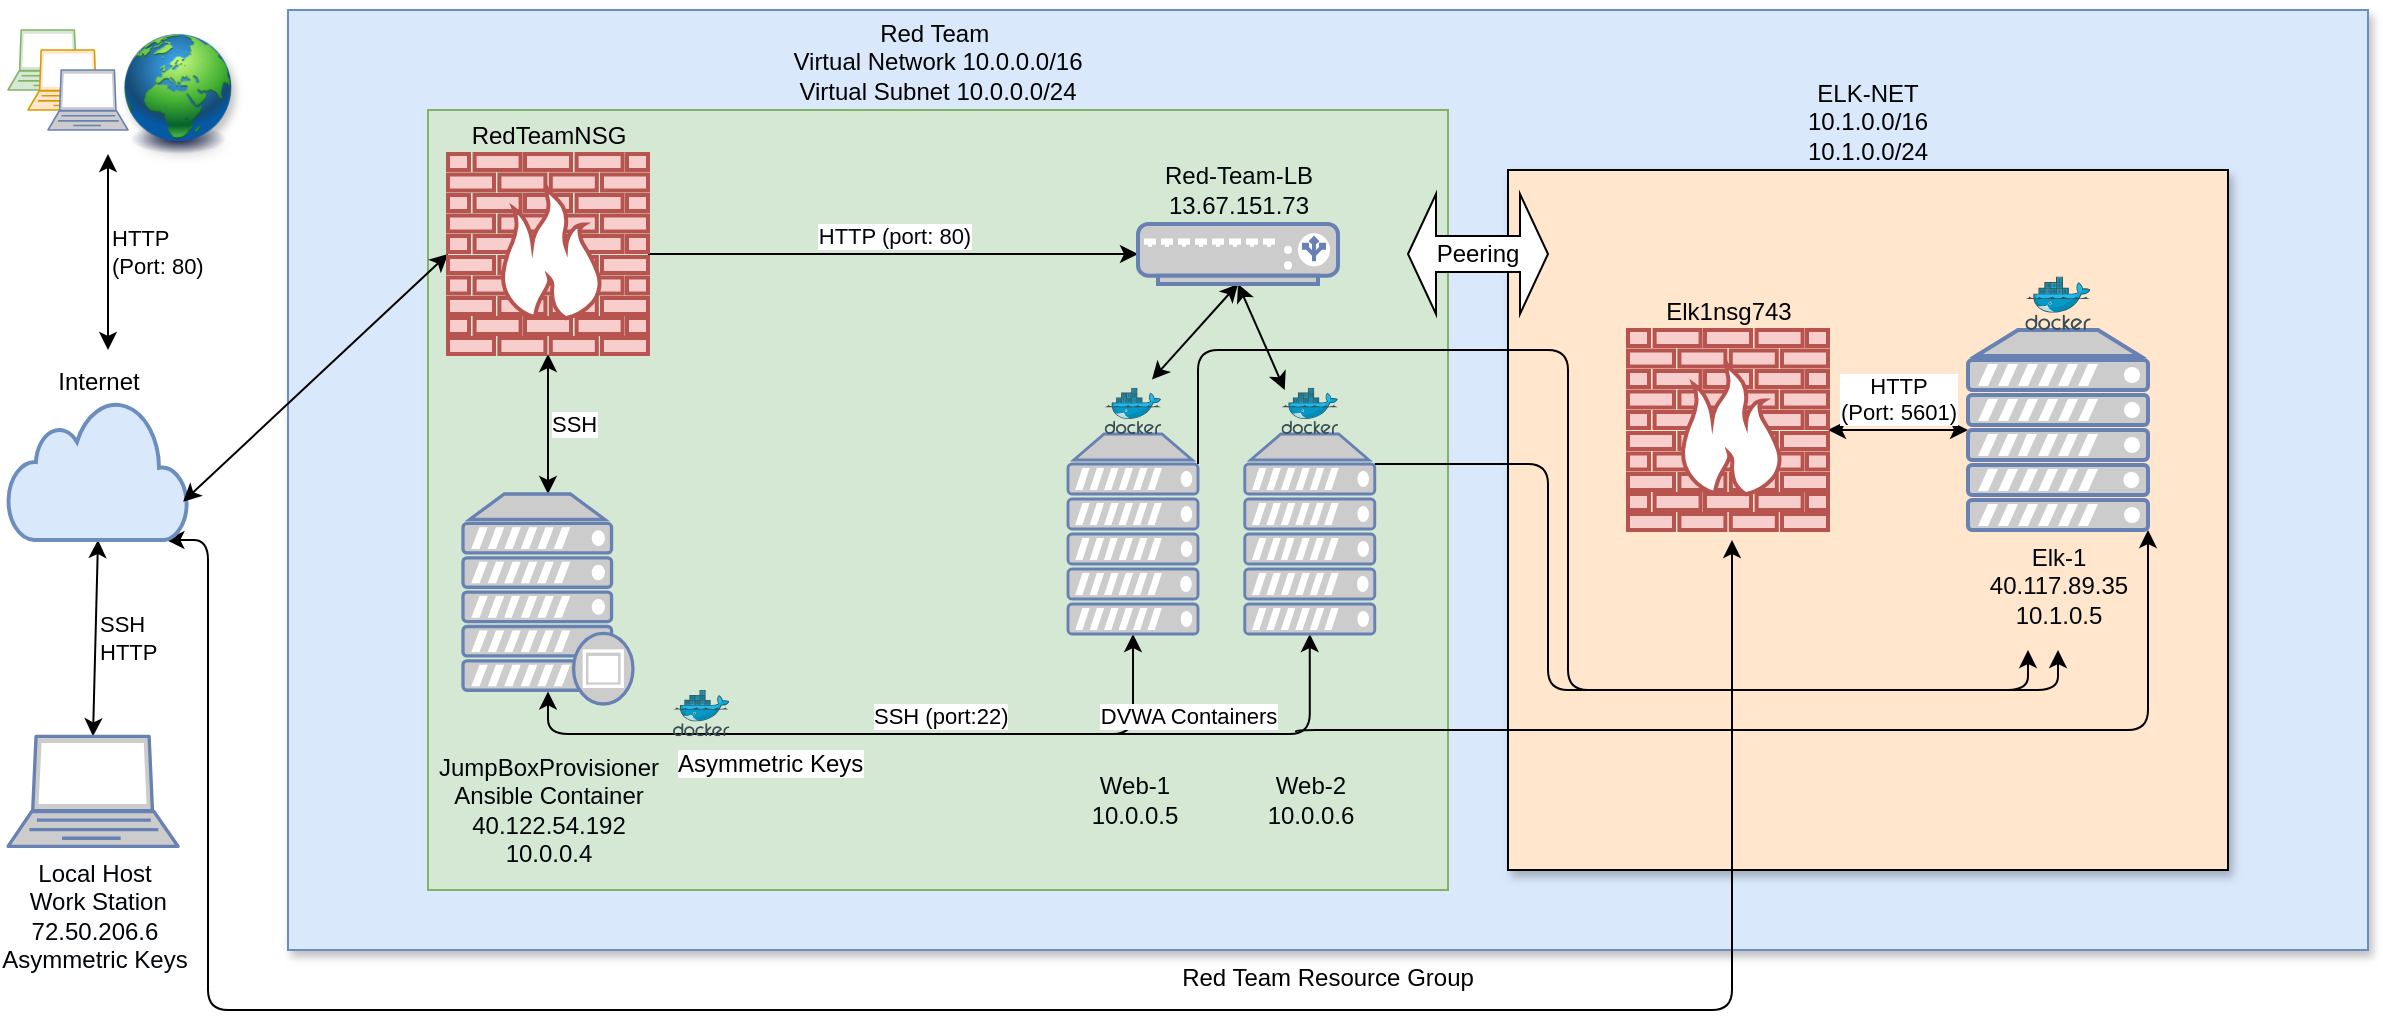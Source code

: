 <mxfile version="15.8.7" type="device"><diagram id="ApPIg2c3kvrVUTf4TlJz" name="Page-1"><mxGraphModel dx="1038" dy="649" grid="1" gridSize="10" guides="1" tooltips="1" connect="1" arrows="1" fold="1" page="1" pageScale="1" pageWidth="1100" pageHeight="850" background="none" math="0" shadow="0"><root><mxCell id="0"/><mxCell id="1" parent="0"/><mxCell id="uVWojDNvpEMS0ZrWF4b3-4" value="Red Team Resource Group" style="whiteSpace=wrap;html=1;rounded=0;shadow=1;sketch=0;labelPosition=center;verticalLabelPosition=bottom;align=center;verticalAlign=top;fillColor=#dae8fc;strokeColor=#6c8ebf;" parent="1" vertex="1"><mxGeometry x="150" width="1040" height="470" as="geometry"/></mxCell><mxCell id="fGrc5O_6_y3FrPWAHsS3-18" value="" style="whiteSpace=wrap;html=1;shadow=0;fontColor=#00050A;" parent="1" vertex="1"><mxGeometry x="760" y="80" width="360" height="350" as="geometry"/></mxCell><mxCell id="fGrc5O_6_y3FrPWAHsS3-19" value="ELK-NET&lt;br&gt;10.1.0.0/16&lt;br&gt;10.1.0.0/24" style="whiteSpace=wrap;html=1;shadow=1;fillColor=#ffe6cc;strokeColor=#00050A;labelPosition=center;verticalLabelPosition=top;align=center;verticalAlign=bottom;" parent="1" vertex="1"><mxGeometry x="760" y="80" width="360" height="350" as="geometry"/></mxCell><mxCell id="uVWojDNvpEMS0ZrWF4b3-1" value="Red Team&amp;nbsp;&lt;br&gt;Virtual Network 10.0.0.0/16&lt;br&gt;Virtual Subnet 10.0.0.0/24" style="whiteSpace=wrap;html=1;labelPosition=center;verticalLabelPosition=top;align=center;verticalAlign=bottom;shadow=0;fillColor=#d5e8d4;strokeColor=#82b366;" parent="1" vertex="1"><mxGeometry x="220" y="50" width="510" height="390" as="geometry"/></mxCell><mxCell id="ps57R8650KnDgbFRzMMH-2" value="SSH&lt;br&gt;HTTP" style="edgeStyle=none;orthogonalLoop=1;jettySize=auto;html=1;exitX=0.5;exitY=1;exitDx=0;exitDy=0;exitPerimeter=0;entryX=0.5;entryY=0;entryDx=0;entryDy=0;entryPerimeter=0;endArrow=classic;endFill=1;startArrow=classic;startFill=1;labelPosition=right;verticalLabelPosition=middle;align=left;verticalAlign=middle;rounded=0;" parent="1" source="TmyyrU-dxLYqUeWSwyUv-1" target="ps57R8650KnDgbFRzMMH-1" edge="1"><mxGeometry relative="1" as="geometry"/></mxCell><mxCell id="fGrc5O_6_y3FrPWAHsS3-4" style="edgeStyle=orthogonalEdgeStyle;rounded=1;orthogonalLoop=1;jettySize=auto;html=1;exitX=0.88;exitY=1;exitDx=0;exitDy=0;exitPerimeter=0;startArrow=classic;startFill=1;" parent="1" source="TmyyrU-dxLYqUeWSwyUv-1" edge="1"><mxGeometry relative="1" as="geometry"><mxPoint x="872" y="265" as="targetPoint"/><Array as="points"><mxPoint x="110" y="265"/><mxPoint x="110" y="500"/><mxPoint x="872" y="500"/></Array></mxGeometry></mxCell><mxCell id="TmyyrU-dxLYqUeWSwyUv-1" value="Internet" style="html=1;outlineConnect=0;fillColor=#dae8fc;strokeColor=#6c8ebf;gradientDirection=north;strokeWidth=2;shape=mxgraph.networks.cloud;labelPosition=center;verticalLabelPosition=top;align=center;verticalAlign=bottom;rounded=0;" parent="1" vertex="1"><mxGeometry x="10" y="195" width="90" height="70" as="geometry"/></mxCell><mxCell id="ps57R8650KnDgbFRzMMH-1" value="&lt;font color=&quot;#00050a&quot;&gt;Local Host&lt;br&gt;&amp;nbsp;Work Station&lt;br&gt;72.50.206.6&lt;br&gt;Asymmetric Keys&lt;br&gt;&lt;/font&gt;" style="fontColor=#0066CC;verticalAlign=top;verticalLabelPosition=bottom;labelPosition=center;align=center;html=1;outlineConnect=0;fillColor=#CCCCCC;strokeColor=#6881B3;gradientColor=none;gradientDirection=north;strokeWidth=2;shape=mxgraph.networks.laptop;rounded=0;" parent="1" vertex="1"><mxGeometry x="10" y="363.16" width="85" height="55" as="geometry"/></mxCell><mxCell id="TkxQe7KrbYc8o9rx5i_f-4" style="edgeStyle=none;orthogonalLoop=1;jettySize=auto;html=1;exitX=0;exitY=0.5;exitDx=0;exitDy=0;exitPerimeter=0;entryX=0.973;entryY=0.726;entryDx=0;entryDy=0;entryPerimeter=0;startArrow=classic;startFill=1;rounded=0;" parent="1" source="TkxQe7KrbYc8o9rx5i_f-1" target="TmyyrU-dxLYqUeWSwyUv-1" edge="1"><mxGeometry relative="1" as="geometry"/></mxCell><mxCell id="TkxQe7KrbYc8o9rx5i_f-5" value="SSH" style="edgeStyle=none;orthogonalLoop=1;jettySize=auto;html=1;exitX=0.5;exitY=1;exitDx=0;exitDy=0;exitPerimeter=0;startArrow=classic;startFill=1;labelPosition=right;verticalLabelPosition=middle;align=left;verticalAlign=middle;rounded=0;shadow=0;" parent="1" source="TkxQe7KrbYc8o9rx5i_f-1" target="TkxQe7KrbYc8o9rx5i_f-2" edge="1"><mxGeometry relative="1" as="geometry"/></mxCell><mxCell id="yeg4ZdeW9WbSFai2sxz5-2" value="HTTP (port: 80)" style="edgeStyle=none;orthogonalLoop=1;jettySize=auto;html=1;exitX=1;exitY=0.5;exitDx=0;exitDy=0;exitPerimeter=0;entryX=0;entryY=0.5;entryDx=0;entryDy=0;entryPerimeter=0;fontColor=#00050A;labelPosition=center;verticalLabelPosition=top;align=center;verticalAlign=bottom;rounded=0;shadow=0;" parent="1" source="TkxQe7KrbYc8o9rx5i_f-1" target="TkxQe7KrbYc8o9rx5i_f-6" edge="1"><mxGeometry relative="1" as="geometry"/></mxCell><mxCell id="TkxQe7KrbYc8o9rx5i_f-1" value="RedTeamNSG" style="verticalAlign=bottom;verticalLabelPosition=top;labelPosition=center;align=center;html=1;outlineConnect=0;fillColor=#f8cecc;strokeColor=#b85450;gradientDirection=north;strokeWidth=2;shape=mxgraph.networks.firewall;rounded=0;shadow=0;" parent="1" vertex="1"><mxGeometry x="230" y="72" width="100" height="100" as="geometry"/></mxCell><mxCell id="TkxQe7KrbYc8o9rx5i_f-13" value="SSH (port:22)" style="edgeStyle=orthogonalEdgeStyle;orthogonalLoop=1;jettySize=auto;html=1;exitX=0.5;exitY=0.94;exitDx=0;exitDy=0;exitPerimeter=0;startArrow=classic;startFill=1;labelPosition=center;verticalLabelPosition=top;align=left;verticalAlign=bottom;rounded=1;shadow=0;" parent="1" source="TkxQe7KrbYc8o9rx5i_f-2" target="yeg4ZdeW9WbSFai2sxz5-1" edge="1"><mxGeometry relative="1" as="geometry"><mxPoint x="492.5" y="302" as="targetPoint"/><Array as="points"><mxPoint x="300" y="362"/><mxPoint x="510" y="362"/></Array></mxGeometry></mxCell><mxCell id="Okm5zrEaZm1bFSEiwPeu-9" style="edgeStyle=none;rounded=0;orthogonalLoop=1;jettySize=auto;html=1;exitX=0.5;exitY=1;exitDx=0;exitDy=0;exitPerimeter=0;entryX=0.836;entryY=-0.174;entryDx=0;entryDy=0;entryPerimeter=0;startArrow=classic;startFill=1;" parent="1" source="TkxQe7KrbYc8o9rx5i_f-6" target="Okm5zrEaZm1bFSEiwPeu-1" edge="1"><mxGeometry relative="1" as="geometry"/></mxCell><mxCell id="Okm5zrEaZm1bFSEiwPeu-10" style="edgeStyle=none;rounded=0;orthogonalLoop=1;jettySize=auto;html=1;exitX=0.5;exitY=1;exitDx=0;exitDy=0;exitPerimeter=0;entryX=0.057;entryY=0.05;entryDx=0;entryDy=0;entryPerimeter=0;startArrow=classic;startFill=1;" parent="1" source="TkxQe7KrbYc8o9rx5i_f-6" target="Okm5zrEaZm1bFSEiwPeu-4" edge="1"><mxGeometry relative="1" as="geometry"/></mxCell><mxCell id="TkxQe7KrbYc8o9rx5i_f-6" value="Red-Team-LB&lt;br&gt;13.67.151.73" style="fontColor=#00050A;verticalAlign=bottom;verticalLabelPosition=top;labelPosition=center;align=center;html=1;outlineConnect=0;fillColor=#CCCCCC;strokeColor=#6881B3;gradientColor=none;gradientDirection=north;strokeWidth=2;shape=mxgraph.networks.load_balancer;rounded=0;shadow=0;" parent="1" vertex="1"><mxGeometry x="575" y="107" width="100" height="30" as="geometry"/></mxCell><mxCell id="BHPaWH2gCHQH_YONuZwL-1" value="DVWA Containers" style="edgeStyle=orthogonalEdgeStyle;orthogonalLoop=1;jettySize=auto;html=1;exitX=0.5;exitY=1;exitDx=0;exitDy=0;exitPerimeter=0;startArrow=classic;startFill=1;endArrow=none;endFill=0;labelPosition=center;verticalLabelPosition=top;align=center;verticalAlign=bottom;rounded=1;shadow=0;" parent="1" source="TkxQe7KrbYc8o9rx5i_f-7" edge="1"><mxGeometry relative="1" as="geometry"><mxPoint x="490" y="362" as="targetPoint"/><Array as="points"><mxPoint x="661" y="362"/></Array></mxGeometry></mxCell><mxCell id="fGrc5O_6_y3FrPWAHsS3-16" style="edgeStyle=orthogonalEdgeStyle;rounded=1;orthogonalLoop=1;jettySize=auto;html=1;exitX=1;exitY=0.15;exitDx=0;exitDy=0;exitPerimeter=0;fontColor=#00050A;startArrow=none;startFill=0;endArrow=classic;endFill=1;" parent="1" source="TkxQe7KrbYc8o9rx5i_f-7" edge="1"><mxGeometry relative="1" as="geometry"><mxPoint x="1035" y="320" as="targetPoint"/><Array as="points"><mxPoint x="780" y="227"/><mxPoint x="780" y="340"/><mxPoint x="1035" y="340"/></Array></mxGeometry></mxCell><mxCell id="TkxQe7KrbYc8o9rx5i_f-7" value="&lt;font color=&quot;#00050a&quot;&gt;Web-2&lt;br&gt;10.0.0.6&lt;br&gt;&lt;/font&gt;" style="fontColor=#0066CC;verticalAlign=bottom;verticalLabelPosition=bottom;labelPosition=center;align=center;html=1;outlineConnect=0;fillColor=#CCCCCC;strokeColor=#6881B3;gradientColor=none;gradientDirection=north;strokeWidth=2;shape=mxgraph.networks.server;rounded=0;shadow=0;" parent="1" vertex="1"><mxGeometry x="628.38" y="212" width="65" height="100" as="geometry"/></mxCell><mxCell id="TkxQe7KrbYc8o9rx5i_f-2" value="JumpBoxProvisioner&lt;br&gt;Ansible Container&lt;br&gt;40.122.54.192&lt;br&gt;10.0.0.4" style="fontColor=#00050A;verticalAlign=middle;verticalLabelPosition=bottom;labelPosition=center;align=center;html=1;outlineConnect=0;fillColor=#CCCCCC;strokeColor=#6881B3;gradientColor=none;gradientDirection=north;strokeWidth=2;shape=mxgraph.networks.proxy_server;rounded=0;shadow=0;" parent="1" vertex="1"><mxGeometry x="237.5" y="242" width="85" height="105" as="geometry"/></mxCell><mxCell id="fGrc5O_6_y3FrPWAHsS3-17" style="edgeStyle=orthogonalEdgeStyle;rounded=1;orthogonalLoop=1;jettySize=auto;html=1;exitX=1;exitY=0.15;exitDx=0;exitDy=0;exitPerimeter=0;fontColor=#00050A;startArrow=none;startFill=0;endArrow=classic;endFill=1;sketch=0;" parent="1" source="yeg4ZdeW9WbSFai2sxz5-1" edge="1"><mxGeometry relative="1" as="geometry"><mxPoint x="1020" y="320" as="targetPoint"/><Array as="points"><mxPoint x="605" y="170"/><mxPoint x="790" y="170"/><mxPoint x="790" y="340"/><mxPoint x="1020" y="340"/></Array></mxGeometry></mxCell><mxCell id="yeg4ZdeW9WbSFai2sxz5-1" value="&lt;font color=&quot;#00050a&quot;&gt;Web-1&lt;br&gt;10.0.0.5&lt;br&gt;&lt;/font&gt;" style="fontColor=#0066CC;verticalAlign=bottom;verticalLabelPosition=bottom;labelPosition=center;align=center;html=1;outlineConnect=0;fillColor=#CCCCCC;strokeColor=#6881B3;gradientColor=none;gradientDirection=north;strokeWidth=2;shape=mxgraph.networks.server;rounded=0;shadow=0;" parent="1" vertex="1"><mxGeometry x="540" y="212" width="65" height="100" as="geometry"/></mxCell><mxCell id="Okm5zrEaZm1bFSEiwPeu-1" value="" style="sketch=0;aspect=fixed;html=1;points=[];align=center;image;fontSize=12;image=img/lib/mscae/Docker.svg;" parent="1" vertex="1"><mxGeometry x="558.38" y="188.84" width="28.24" height="23.16" as="geometry"/></mxCell><mxCell id="Okm5zrEaZm1bFSEiwPeu-3" value="" style="edgeStyle=none;orthogonalLoop=1;jettySize=auto;html=1;exitX=0.5;exitY=0;exitDx=0;exitDy=0;exitPerimeter=0;startArrow=classic;startFill=1;rounded=0;shadow=0;endArrow=none;" parent="1" source="yeg4ZdeW9WbSFai2sxz5-1" target="Okm5zrEaZm1bFSEiwPeu-1" edge="1"><mxGeometry relative="1" as="geometry"><mxPoint x="512.5" y="212" as="sourcePoint"/><mxPoint x="568.75" y="137" as="targetPoint"/></mxGeometry></mxCell><mxCell id="Okm5zrEaZm1bFSEiwPeu-4" value="" style="sketch=0;aspect=fixed;html=1;points=[];align=center;image;fontSize=12;image=img/lib/mscae/Docker.svg;" parent="1" vertex="1"><mxGeometry x="646.76" y="188.84" width="28.24" height="23.16" as="geometry"/></mxCell><mxCell id="Okm5zrEaZm1bFSEiwPeu-5" value="" style="edgeStyle=none;orthogonalLoop=1;jettySize=auto;html=1;exitX=0.5;exitY=0;exitDx=0;exitDy=0;exitPerimeter=0;startArrow=classic;startFill=1;rounded=0;shadow=0;endArrow=none;" parent="1" source="TkxQe7KrbYc8o9rx5i_f-7" target="Okm5zrEaZm1bFSEiwPeu-4" edge="1"><mxGeometry relative="1" as="geometry"><mxPoint x="642.5" y="212" as="sourcePoint"/><mxPoint x="590.417" y="137" as="targetPoint"/></mxGeometry></mxCell><mxCell id="Okm5zrEaZm1bFSEiwPeu-11" value="Asymmetric Keys" style="sketch=0;aspect=fixed;html=1;points=[];align=left;image;fontSize=12;image=img/lib/mscae/Docker.svg;" parent="1" vertex="1"><mxGeometry x="342.5" y="340" width="28.24" height="23.16" as="geometry"/></mxCell><mxCell id="Okm5zrEaZm1bFSEiwPeu-16" value="HTTP&lt;br&gt;(Port: 80)" style="edgeStyle=none;rounded=0;orthogonalLoop=1;jettySize=auto;html=1;startArrow=classic;startFill=1;labelPosition=right;verticalLabelPosition=middle;align=left;verticalAlign=middle;exitX=0;exitY=1;exitDx=0;exitDy=0;" parent="1" source="fGrc5O_6_y3FrPWAHsS3-21" edge="1"><mxGeometry relative="1" as="geometry"><mxPoint x="56" y="72" as="sourcePoint"/><mxPoint x="60" y="170" as="targetPoint"/><Array as="points"><mxPoint x="60" y="90"/><mxPoint x="60" y="120"/></Array></mxGeometry></mxCell><mxCell id="Okm5zrEaZm1bFSEiwPeu-21" value="" style="verticalAlign=top;verticalLabelPosition=bottom;labelPosition=center;align=center;html=1;outlineConnect=0;fillColor=#d5e8d4;strokeColor=#82b366;gradientDirection=north;strokeWidth=2;shape=mxgraph.networks.laptop;" parent="1" vertex="1"><mxGeometry x="10" y="10" width="40" height="30" as="geometry"/></mxCell><mxCell id="Okm5zrEaZm1bFSEiwPeu-22" value="" style="verticalAlign=top;verticalLabelPosition=bottom;labelPosition=center;align=center;html=1;outlineConnect=0;fillColor=#ffe6cc;strokeColor=#d79b00;gradientDirection=north;strokeWidth=2;shape=mxgraph.networks.laptop;" parent="1" vertex="1"><mxGeometry x="20" y="20" width="40" height="30" as="geometry"/></mxCell><mxCell id="Okm5zrEaZm1bFSEiwPeu-23" value="" style="fontColor=#0066CC;verticalAlign=top;verticalLabelPosition=bottom;labelPosition=center;align=center;html=1;outlineConnect=0;fillColor=#CCCCCC;strokeColor=#6881B3;gradientColor=none;gradientDirection=north;strokeWidth=2;shape=mxgraph.networks.laptop;" parent="1" vertex="1"><mxGeometry x="30" y="30" width="40" height="30" as="geometry"/></mxCell><mxCell id="fGrc5O_6_y3FrPWAHsS3-3" value="HTTP&lt;br&gt;(Port: 5601)" style="edgeStyle=none;rounded=0;orthogonalLoop=1;jettySize=auto;html=1;exitX=1;exitY=0.5;exitDx=0;exitDy=0;exitPerimeter=0;startArrow=classic;startFill=1;labelPosition=center;verticalLabelPosition=top;align=center;verticalAlign=bottom;" parent="1" source="fGrc5O_6_y3FrPWAHsS3-1" target="fGrc5O_6_y3FrPWAHsS3-2" edge="1"><mxGeometry relative="1" as="geometry"/></mxCell><mxCell id="fGrc5O_6_y3FrPWAHsS3-1" value="Elk1nsg743" style="verticalAlign=bottom;verticalLabelPosition=top;labelPosition=center;align=center;html=1;outlineConnect=0;fillColor=#f8cecc;strokeColor=#b85450;gradientDirection=north;strokeWidth=2;shape=mxgraph.networks.firewall;" parent="1" vertex="1"><mxGeometry x="820" y="160" width="100" height="100" as="geometry"/></mxCell><mxCell id="fGrc5O_6_y3FrPWAHsS3-20" style="edgeStyle=orthogonalEdgeStyle;rounded=1;orthogonalLoop=1;jettySize=auto;html=1;exitX=1;exitY=1;exitDx=0;exitDy=0;exitPerimeter=0;fontColor=#00050A;startArrow=classic;startFill=1;endArrow=none;endFill=0;" parent="1" source="fGrc5O_6_y3FrPWAHsS3-2" edge="1"><mxGeometry relative="1" as="geometry"><mxPoint x="654" y="361" as="targetPoint"/><Array as="points"><mxPoint x="1080" y="360"/></Array></mxGeometry></mxCell><mxCell id="fGrc5O_6_y3FrPWAHsS3-2" value="&lt;font color=&quot;#00050a&quot;&gt;Elk-1&lt;br&gt;40.117.89.35&lt;br&gt;10.1.0.5&lt;br&gt;&lt;/font&gt;" style="fontColor=#0066CC;verticalAlign=top;verticalLabelPosition=bottom;labelPosition=center;align=center;html=1;outlineConnect=0;fillColor=#CCCCCC;strokeColor=#6881B3;gradientColor=none;gradientDirection=north;strokeWidth=2;shape=mxgraph.networks.server;" parent="1" vertex="1"><mxGeometry x="990" y="160" width="90" height="100" as="geometry"/></mxCell><mxCell id="fGrc5O_6_y3FrPWAHsS3-7" value="" style="sketch=0;aspect=fixed;html=1;points=[];align=center;image;fontSize=12;image=img/lib/mscae/Docker.svg;" parent="1" vertex="1"><mxGeometry x="1018.66" y="133.2" width="32.68" height="26.8" as="geometry"/></mxCell><mxCell id="fGrc5O_6_y3FrPWAHsS3-21" value="" style="image;html=1;image=img/lib/clip_art/general/Earth_globe_128x128.png;shadow=1;fontColor=#00050A;strokeColor=#00050A;" parent="1" vertex="1"><mxGeometry x="60" y="12" width="70" height="60" as="geometry"/></mxCell><mxCell id="4t5bQPY1BluM2Gdq_ZO8-1" value="Peering" style="shape=doubleArrow;whiteSpace=wrap;html=1;" vertex="1" parent="1"><mxGeometry x="710" y="92" width="70" height="60" as="geometry"/></mxCell></root></mxGraphModel></diagram></mxfile>